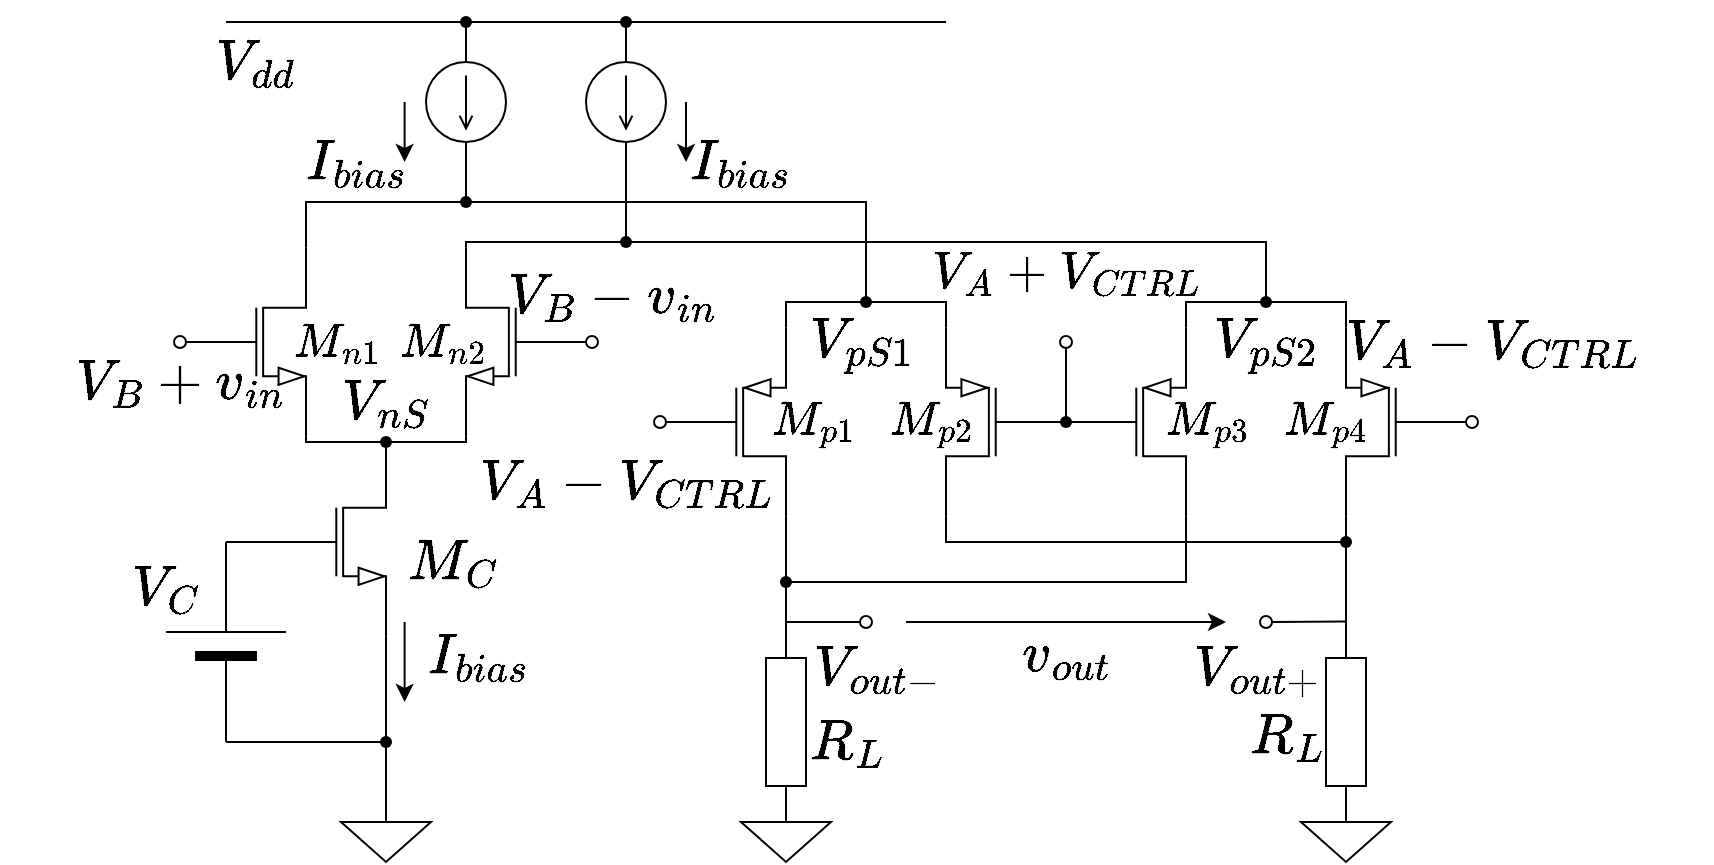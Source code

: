 <mxfile version="21.7.5" type="device">
  <diagram name="ページ1" id="6QW9j_EPjuSqzMXPCzot">
    <mxGraphModel dx="978" dy="566" grid="1" gridSize="10" guides="1" tooltips="1" connect="1" arrows="1" fold="1" page="1" pageScale="1" pageWidth="827" pageHeight="1169" background="none" math="1" shadow="0">
      <root>
        <mxCell id="0" />
        <mxCell id="1" parent="0" />
        <mxCell id="KFqN8hZaLGipmnxOwUzy-1" value="" style="endArrow=none;html=1;rounded=0;" parent="1" edge="1">
          <mxGeometry width="50" height="50" relative="1" as="geometry">
            <mxPoint x="120" y="200" as="sourcePoint" />
            <mxPoint x="480" y="200" as="targetPoint" />
          </mxGeometry>
        </mxCell>
        <mxCell id="KFqN8hZaLGipmnxOwUzy-30" style="edgeStyle=orthogonalEdgeStyle;shape=connector;rounded=0;orthogonalLoop=1;jettySize=auto;html=1;exitX=1;exitY=1;exitDx=0;exitDy=0;exitPerimeter=0;entryX=1;entryY=1;entryDx=0;entryDy=0;entryPerimeter=0;labelBackgroundColor=default;strokeColor=default;fontFamily=Helvetica;fontSize=11;fontColor=default;endArrow=none;endFill=0;" parent="1" source="KFqN8hZaLGipmnxOwUzy-3" target="KFqN8hZaLGipmnxOwUzy-5" edge="1">
          <mxGeometry relative="1" as="geometry">
            <Array as="points">
              <mxPoint x="160" y="410" />
              <mxPoint x="240" y="410" />
            </Array>
          </mxGeometry>
        </mxCell>
        <mxCell id="KFqN8hZaLGipmnxOwUzy-49" style="edgeStyle=orthogonalEdgeStyle;shape=connector;rounded=0;orthogonalLoop=1;jettySize=auto;html=1;exitX=1;exitY=0;exitDx=0;exitDy=0;exitPerimeter=0;labelBackgroundColor=default;strokeColor=default;fontFamily=Helvetica;fontSize=11;fontColor=default;endArrow=none;endFill=0;" parent="1" source="KFqN8hZaLGipmnxOwUzy-3" edge="1">
          <mxGeometry relative="1" as="geometry">
            <mxPoint x="440" y="340" as="targetPoint" />
            <Array as="points">
              <mxPoint x="160" y="290" />
              <mxPoint x="440" y="290" />
            </Array>
          </mxGeometry>
        </mxCell>
        <mxCell id="KFqN8hZaLGipmnxOwUzy-3" value="" style="verticalLabelPosition=bottom;shadow=0;dashed=0;align=center;html=1;verticalAlign=top;shape=mxgraph.electrical.transistors.nmos;pointerEvents=1;" parent="1" vertex="1">
          <mxGeometry x="100" y="310" width="60" height="100" as="geometry" />
        </mxCell>
        <mxCell id="KFqN8hZaLGipmnxOwUzy-12" style="edgeStyle=orthogonalEdgeStyle;rounded=0;orthogonalLoop=1;jettySize=auto;html=1;exitX=1;exitY=0;exitDx=0;exitDy=0;exitPerimeter=0;entryX=1;entryY=0;entryDx=0;entryDy=0;entryPerimeter=0;endArrow=none;endFill=0;" parent="1" source="KFqN8hZaLGipmnxOwUzy-4" target="KFqN8hZaLGipmnxOwUzy-7" edge="1">
          <mxGeometry relative="1" as="geometry">
            <Array as="points">
              <mxPoint x="400" y="340" />
              <mxPoint x="480" y="340" />
            </Array>
          </mxGeometry>
        </mxCell>
        <mxCell id="KFqN8hZaLGipmnxOwUzy-16" style="edgeStyle=orthogonalEdgeStyle;shape=connector;rounded=0;orthogonalLoop=1;jettySize=auto;html=1;exitX=1;exitY=1;exitDx=0;exitDy=0;exitPerimeter=0;entryX=0;entryY=0.5;entryDx=0;entryDy=0;entryPerimeter=0;labelBackgroundColor=default;strokeColor=default;fontFamily=Helvetica;fontSize=11;fontColor=default;endArrow=none;endFill=0;" parent="1" source="KFqN8hZaLGipmnxOwUzy-4" target="KFqN8hZaLGipmnxOwUzy-14" edge="1">
          <mxGeometry relative="1" as="geometry" />
        </mxCell>
        <mxCell id="KFqN8hZaLGipmnxOwUzy-4" value="" style="verticalLabelPosition=bottom;shadow=0;dashed=0;align=center;html=1;verticalAlign=top;shape=mxgraph.electrical.transistors.pmos;pointerEvents=1;" parent="1" vertex="1">
          <mxGeometry x="340" y="350" width="60" height="100" as="geometry" />
        </mxCell>
        <mxCell id="KFqN8hZaLGipmnxOwUzy-48" style="edgeStyle=orthogonalEdgeStyle;shape=connector;rounded=0;orthogonalLoop=1;jettySize=auto;html=1;exitX=1;exitY=0;exitDx=0;exitDy=0;exitPerimeter=0;entryX=0.5;entryY=0.357;entryDx=0;entryDy=0;entryPerimeter=0;labelBackgroundColor=default;strokeColor=default;fontFamily=Helvetica;fontSize=11;fontColor=default;endArrow=none;endFill=0;" parent="1" source="KFqN8hZaLGipmnxOwUzy-5" target="KFqN8hZaLGipmnxOwUzy-28" edge="1">
          <mxGeometry relative="1" as="geometry">
            <Array as="points">
              <mxPoint x="240" y="310" />
              <mxPoint x="640" y="310" />
            </Array>
          </mxGeometry>
        </mxCell>
        <mxCell id="KFqN8hZaLGipmnxOwUzy-5" value="" style="verticalLabelPosition=bottom;shadow=0;dashed=0;align=center;html=1;verticalAlign=top;shape=mxgraph.electrical.transistors.nmos;pointerEvents=1;flipH=1;" parent="1" vertex="1">
          <mxGeometry x="240" y="310" width="60" height="100" as="geometry" />
        </mxCell>
        <mxCell id="KFqN8hZaLGipmnxOwUzy-31" style="edgeStyle=orthogonalEdgeStyle;shape=connector;rounded=0;orthogonalLoop=1;jettySize=auto;html=1;exitX=1;exitY=0;exitDx=0;exitDy=0;exitPerimeter=0;labelBackgroundColor=default;strokeColor=default;fontFamily=Helvetica;fontSize=11;fontColor=default;endArrow=none;endFill=0;" parent="1" source="KFqN8hZaLGipmnxOwUzy-6" edge="1">
          <mxGeometry relative="1" as="geometry">
            <mxPoint x="200.01" y="412.832" as="targetPoint" />
            <Array as="points">
              <mxPoint x="200" y="410" />
              <mxPoint x="200" y="410" />
            </Array>
          </mxGeometry>
        </mxCell>
        <mxCell id="KFqN8hZaLGipmnxOwUzy-34" style="edgeStyle=orthogonalEdgeStyle;shape=connector;rounded=0;orthogonalLoop=1;jettySize=auto;html=1;exitX=1;exitY=1;exitDx=0;exitDy=0;exitPerimeter=0;entryX=0.5;entryY=0;entryDx=0;entryDy=0;entryPerimeter=0;labelBackgroundColor=default;strokeColor=default;fontFamily=Helvetica;fontSize=11;fontColor=default;endArrow=none;endFill=0;" parent="1" source="KFqN8hZaLGipmnxOwUzy-6" target="KFqN8hZaLGipmnxOwUzy-33" edge="1">
          <mxGeometry relative="1" as="geometry" />
        </mxCell>
        <mxCell id="KFqN8hZaLGipmnxOwUzy-6" value="" style="verticalLabelPosition=bottom;shadow=0;dashed=0;align=center;html=1;verticalAlign=top;shape=mxgraph.electrical.transistors.nmos;pointerEvents=1;" parent="1" vertex="1">
          <mxGeometry x="140" y="410" width="60" height="100" as="geometry" />
        </mxCell>
        <mxCell id="KFqN8hZaLGipmnxOwUzy-18" style="edgeStyle=orthogonalEdgeStyle;shape=connector;rounded=0;orthogonalLoop=1;jettySize=auto;html=1;exitX=1;exitY=1;exitDx=0;exitDy=0;exitPerimeter=0;labelBackgroundColor=default;strokeColor=default;fontFamily=Helvetica;fontSize=11;fontColor=default;endArrow=none;endFill=0;" parent="1" source="KFqN8hZaLGipmnxOwUzy-7" edge="1">
          <mxGeometry relative="1" as="geometry">
            <mxPoint x="680" y="460" as="targetPoint" />
            <Array as="points">
              <mxPoint x="480" y="460" />
            </Array>
          </mxGeometry>
        </mxCell>
        <mxCell id="KFqN8hZaLGipmnxOwUzy-7" value="" style="verticalLabelPosition=bottom;shadow=0;dashed=0;align=center;html=1;verticalAlign=top;shape=mxgraph.electrical.transistors.pmos;pointerEvents=1;direction=east;flipH=1;" parent="1" vertex="1">
          <mxGeometry x="480" y="350" width="60" height="100" as="geometry" />
        </mxCell>
        <mxCell id="KFqN8hZaLGipmnxOwUzy-13" style="edgeStyle=orthogonalEdgeStyle;shape=connector;rounded=0;orthogonalLoop=1;jettySize=auto;html=1;exitX=1;exitY=0;exitDx=0;exitDy=0;exitPerimeter=0;entryX=1;entryY=0;entryDx=0;entryDy=0;entryPerimeter=0;labelBackgroundColor=default;strokeColor=default;fontFamily=Helvetica;fontSize=11;fontColor=default;endArrow=none;endFill=0;" parent="1" source="KFqN8hZaLGipmnxOwUzy-8" target="KFqN8hZaLGipmnxOwUzy-9" edge="1">
          <mxGeometry relative="1" as="geometry">
            <Array as="points">
              <mxPoint x="600" y="340" />
              <mxPoint x="680" y="340" />
            </Array>
          </mxGeometry>
        </mxCell>
        <mxCell id="KFqN8hZaLGipmnxOwUzy-19" style="edgeStyle=orthogonalEdgeStyle;shape=connector;rounded=0;orthogonalLoop=1;jettySize=auto;html=1;exitX=1;exitY=1;exitDx=0;exitDy=0;exitPerimeter=0;labelBackgroundColor=default;strokeColor=default;fontFamily=Helvetica;fontSize=11;fontColor=default;endArrow=none;endFill=0;" parent="1" source="KFqN8hZaLGipmnxOwUzy-8" edge="1">
          <mxGeometry relative="1" as="geometry">
            <mxPoint x="400" y="480" as="targetPoint" />
            <Array as="points">
              <mxPoint x="600" y="480" />
            </Array>
          </mxGeometry>
        </mxCell>
        <mxCell id="KFqN8hZaLGipmnxOwUzy-8" value="" style="verticalLabelPosition=bottom;shadow=0;dashed=0;align=center;html=1;verticalAlign=top;shape=mxgraph.electrical.transistors.pmos;pointerEvents=1;" parent="1" vertex="1">
          <mxGeometry x="540" y="350" width="60" height="100" as="geometry" />
        </mxCell>
        <mxCell id="KFqN8hZaLGipmnxOwUzy-17" style="edgeStyle=orthogonalEdgeStyle;shape=connector;rounded=0;orthogonalLoop=1;jettySize=auto;html=1;exitX=1;exitY=1;exitDx=0;exitDy=0;exitPerimeter=0;entryX=0;entryY=0.5;entryDx=0;entryDy=0;entryPerimeter=0;labelBackgroundColor=default;strokeColor=default;fontFamily=Helvetica;fontSize=11;fontColor=default;endArrow=none;endFill=0;" parent="1" source="KFqN8hZaLGipmnxOwUzy-9" target="KFqN8hZaLGipmnxOwUzy-15" edge="1">
          <mxGeometry relative="1" as="geometry" />
        </mxCell>
        <mxCell id="KFqN8hZaLGipmnxOwUzy-9" value="" style="verticalLabelPosition=bottom;shadow=0;dashed=0;align=center;html=1;verticalAlign=top;shape=mxgraph.electrical.transistors.pmos;pointerEvents=1;direction=east;flipH=1;" parent="1" vertex="1">
          <mxGeometry x="680" y="350" width="60" height="100" as="geometry" />
        </mxCell>
        <mxCell id="KFqN8hZaLGipmnxOwUzy-38" style="edgeStyle=orthogonalEdgeStyle;shape=connector;rounded=0;orthogonalLoop=1;jettySize=auto;html=1;exitX=0.5;exitY=1;exitDx=0;exitDy=0;exitPerimeter=0;labelBackgroundColor=default;strokeColor=default;fontFamily=Helvetica;fontSize=11;fontColor=default;endArrow=none;endFill=0;" parent="1" source="KFqN8hZaLGipmnxOwUzy-10" edge="1">
          <mxGeometry relative="1" as="geometry">
            <mxPoint x="240" y="290" as="targetPoint" />
          </mxGeometry>
        </mxCell>
        <mxCell id="KFqN8hZaLGipmnxOwUzy-40" style="edgeStyle=orthogonalEdgeStyle;shape=connector;rounded=0;orthogonalLoop=1;jettySize=auto;html=1;exitX=0.5;exitY=0;exitDx=0;exitDy=0;exitPerimeter=0;labelBackgroundColor=default;strokeColor=default;fontFamily=Helvetica;fontSize=11;fontColor=default;endArrow=none;endFill=0;" parent="1" source="KFqN8hZaLGipmnxOwUzy-10" edge="1">
          <mxGeometry relative="1" as="geometry">
            <mxPoint x="240" y="200" as="targetPoint" />
          </mxGeometry>
        </mxCell>
        <mxCell id="KFqN8hZaLGipmnxOwUzy-10" value="" style="pointerEvents=1;verticalLabelPosition=bottom;shadow=0;dashed=0;align=center;html=1;verticalAlign=top;shape=mxgraph.electrical.signal_sources.source;aspect=fixed;points=[[0.5,0,0],[1,0.5,0],[0.5,1,0],[0,0.5,0]];elSignalType=dc2;" parent="1" vertex="1">
          <mxGeometry x="220" y="220" width="40" height="40" as="geometry" />
        </mxCell>
        <mxCell id="KFqN8hZaLGipmnxOwUzy-39" style="edgeStyle=orthogonalEdgeStyle;shape=connector;rounded=0;orthogonalLoop=1;jettySize=auto;html=1;exitX=0.5;exitY=1;exitDx=0;exitDy=0;exitPerimeter=0;labelBackgroundColor=default;strokeColor=default;fontFamily=Helvetica;fontSize=11;fontColor=default;endArrow=none;endFill=0;" parent="1" source="KFqN8hZaLGipmnxOwUzy-11" edge="1">
          <mxGeometry relative="1" as="geometry">
            <mxPoint x="320" y="310" as="targetPoint" />
          </mxGeometry>
        </mxCell>
        <mxCell id="KFqN8hZaLGipmnxOwUzy-41" style="edgeStyle=orthogonalEdgeStyle;shape=connector;rounded=0;orthogonalLoop=1;jettySize=auto;html=1;exitX=0.5;exitY=0;exitDx=0;exitDy=0;exitPerimeter=0;labelBackgroundColor=default;strokeColor=default;fontFamily=Helvetica;fontSize=11;fontColor=default;endArrow=none;endFill=0;" parent="1" source="KFqN8hZaLGipmnxOwUzy-11" edge="1">
          <mxGeometry relative="1" as="geometry">
            <mxPoint x="320" y="200" as="targetPoint" />
          </mxGeometry>
        </mxCell>
        <mxCell id="KFqN8hZaLGipmnxOwUzy-11" value="" style="pointerEvents=1;verticalLabelPosition=bottom;shadow=0;dashed=0;align=center;html=1;verticalAlign=top;shape=mxgraph.electrical.signal_sources.source;aspect=fixed;points=[[0.5,0,0],[1,0.5,0],[0.5,1,0],[0,0.5,0]];elSignalType=dc2;" parent="1" vertex="1">
          <mxGeometry x="300" y="220" width="40" height="40" as="geometry" />
        </mxCell>
        <mxCell id="KFqN8hZaLGipmnxOwUzy-14" value="" style="pointerEvents=1;verticalLabelPosition=bottom;shadow=0;dashed=0;align=center;html=1;verticalAlign=top;shape=mxgraph.electrical.resistors.resistor_1;fontFamily=Helvetica;fontSize=11;fontColor=default;direction=south;" parent="1" vertex="1">
          <mxGeometry x="390" y="500" width="20" height="100" as="geometry" />
        </mxCell>
        <mxCell id="KFqN8hZaLGipmnxOwUzy-15" value="" style="pointerEvents=1;verticalLabelPosition=bottom;shadow=0;dashed=0;align=center;html=1;verticalAlign=top;shape=mxgraph.electrical.resistors.resistor_1;fontFamily=Helvetica;fontSize=11;fontColor=default;direction=south;" parent="1" vertex="1">
          <mxGeometry x="670" y="500" width="20" height="100" as="geometry" />
        </mxCell>
        <mxCell id="KFqN8hZaLGipmnxOwUzy-57" style="edgeStyle=orthogonalEdgeStyle;shape=connector;rounded=0;orthogonalLoop=1;jettySize=auto;html=1;exitX=0.5;exitY=0;exitDx=0;exitDy=0;exitPerimeter=0;entryX=1;entryY=0.5;entryDx=0;entryDy=0;entryPerimeter=0;labelBackgroundColor=default;strokeColor=default;fontFamily=Helvetica;fontSize=11;fontColor=default;endArrow=none;endFill=0;" parent="1" source="KFqN8hZaLGipmnxOwUzy-20" target="KFqN8hZaLGipmnxOwUzy-14" edge="1">
          <mxGeometry relative="1" as="geometry" />
        </mxCell>
        <mxCell id="KFqN8hZaLGipmnxOwUzy-20" value="" style="pointerEvents=1;verticalLabelPosition=bottom;shadow=0;dashed=0;align=center;html=1;verticalAlign=top;shape=mxgraph.electrical.signal_sources.signal_ground;fontFamily=Helvetica;fontSize=11;fontColor=default;" parent="1" vertex="1">
          <mxGeometry x="377.5" y="590" width="45" height="30" as="geometry" />
        </mxCell>
        <mxCell id="KFqN8hZaLGipmnxOwUzy-21" value="" style="shape=waypoint;sketch=0;fillStyle=solid;size=6;pointerEvents=1;points=[];fillColor=none;resizable=0;rotatable=0;perimeter=centerPerimeter;snapToPoint=1;fontFamily=Helvetica;fontSize=11;fontColor=default;" parent="1" vertex="1">
          <mxGeometry x="390" y="470" width="20" height="20" as="geometry" />
        </mxCell>
        <mxCell id="KFqN8hZaLGipmnxOwUzy-22" value="" style="shape=waypoint;sketch=0;fillStyle=solid;size=6;pointerEvents=1;points=[];fillColor=none;resizable=0;rotatable=0;perimeter=centerPerimeter;snapToPoint=1;fontFamily=Helvetica;fontSize=11;fontColor=default;" parent="1" vertex="1">
          <mxGeometry x="670" y="450" width="20" height="20" as="geometry" />
        </mxCell>
        <mxCell id="KFqN8hZaLGipmnxOwUzy-58" style="edgeStyle=orthogonalEdgeStyle;shape=connector;rounded=0;orthogonalLoop=1;jettySize=auto;html=1;exitX=0.5;exitY=0;exitDx=0;exitDy=0;exitPerimeter=0;entryX=1;entryY=0.5;entryDx=0;entryDy=0;entryPerimeter=0;labelBackgroundColor=default;strokeColor=default;fontFamily=Helvetica;fontSize=11;fontColor=default;endArrow=none;endFill=0;" parent="1" source="KFqN8hZaLGipmnxOwUzy-24" target="KFqN8hZaLGipmnxOwUzy-15" edge="1">
          <mxGeometry relative="1" as="geometry" />
        </mxCell>
        <mxCell id="KFqN8hZaLGipmnxOwUzy-24" value="" style="pointerEvents=1;verticalLabelPosition=bottom;shadow=0;dashed=0;align=center;html=1;verticalAlign=top;shape=mxgraph.electrical.signal_sources.signal_ground;fontFamily=Helvetica;fontSize=11;fontColor=default;" parent="1" vertex="1">
          <mxGeometry x="657.5" y="590" width="45" height="30" as="geometry" />
        </mxCell>
        <mxCell id="KFqN8hZaLGipmnxOwUzy-27" value="" style="shape=waypoint;sketch=0;fillStyle=solid;size=6;pointerEvents=1;points=[];fillColor=none;resizable=0;rotatable=0;perimeter=centerPerimeter;snapToPoint=1;fontFamily=Helvetica;fontSize=11;fontColor=default;" parent="1" vertex="1">
          <mxGeometry x="430" y="330" width="20" height="20" as="geometry" />
        </mxCell>
        <mxCell id="KFqN8hZaLGipmnxOwUzy-28" value="" style="shape=waypoint;sketch=0;fillStyle=solid;size=6;pointerEvents=1;points=[];fillColor=none;resizable=0;rotatable=0;perimeter=centerPerimeter;snapToPoint=1;fontFamily=Helvetica;fontSize=11;fontColor=default;" parent="1" vertex="1">
          <mxGeometry x="630" y="330" width="20" height="20" as="geometry" />
        </mxCell>
        <mxCell id="KFqN8hZaLGipmnxOwUzy-35" style="edgeStyle=orthogonalEdgeStyle;shape=connector;rounded=0;orthogonalLoop=1;jettySize=auto;html=1;exitX=1;exitY=0.5;exitDx=0;exitDy=0;exitPerimeter=0;entryX=0;entryY=0.5;entryDx=0;entryDy=0;entryPerimeter=0;labelBackgroundColor=default;strokeColor=default;fontFamily=Helvetica;fontSize=11;fontColor=default;endArrow=none;endFill=0;" parent="1" source="KFqN8hZaLGipmnxOwUzy-29" target="KFqN8hZaLGipmnxOwUzy-6" edge="1">
          <mxGeometry relative="1" as="geometry" />
        </mxCell>
        <mxCell id="KFqN8hZaLGipmnxOwUzy-36" style="edgeStyle=orthogonalEdgeStyle;shape=connector;rounded=0;orthogonalLoop=1;jettySize=auto;html=1;exitX=0;exitY=0.5;exitDx=0;exitDy=0;exitPerimeter=0;labelBackgroundColor=default;strokeColor=default;fontFamily=Helvetica;fontSize=11;fontColor=default;endArrow=none;endFill=0;" parent="1" source="KFqN8hZaLGipmnxOwUzy-29" edge="1">
          <mxGeometry relative="1" as="geometry">
            <mxPoint x="200" y="560" as="targetPoint" />
            <Array as="points">
              <mxPoint x="150" y="560" />
              <mxPoint x="150" y="560" />
            </Array>
          </mxGeometry>
        </mxCell>
        <mxCell id="KFqN8hZaLGipmnxOwUzy-29" value="" style="verticalLabelPosition=bottom;shadow=0;dashed=0;align=center;fillColor=strokeColor;html=1;verticalAlign=top;strokeWidth=1;shape=mxgraph.electrical.miscellaneous.monocell_battery;fontFamily=Helvetica;fontSize=11;fontColor=default;direction=north;" parent="1" vertex="1">
          <mxGeometry x="90" y="460" width="60" height="100" as="geometry" />
        </mxCell>
        <mxCell id="KFqN8hZaLGipmnxOwUzy-32" value="" style="shape=waypoint;sketch=0;fillStyle=solid;size=6;pointerEvents=1;points=[];fillColor=none;resizable=0;rotatable=0;perimeter=centerPerimeter;snapToPoint=1;fontFamily=Helvetica;fontSize=11;fontColor=default;" parent="1" vertex="1">
          <mxGeometry x="190" y="400" width="20" height="20" as="geometry" />
        </mxCell>
        <mxCell id="KFqN8hZaLGipmnxOwUzy-33" value="" style="pointerEvents=1;verticalLabelPosition=bottom;shadow=0;dashed=0;align=center;html=1;verticalAlign=top;shape=mxgraph.electrical.signal_sources.signal_ground;fontFamily=Helvetica;fontSize=11;fontColor=default;" parent="1" vertex="1">
          <mxGeometry x="177.5" y="590" width="45" height="30" as="geometry" />
        </mxCell>
        <mxCell id="KFqN8hZaLGipmnxOwUzy-37" value="" style="shape=waypoint;sketch=0;fillStyle=solid;size=6;pointerEvents=1;points=[];fillColor=none;resizable=0;rotatable=0;perimeter=centerPerimeter;snapToPoint=1;fontFamily=Helvetica;fontSize=11;fontColor=default;" parent="1" vertex="1">
          <mxGeometry x="190" y="550" width="20" height="20" as="geometry" />
        </mxCell>
        <mxCell id="KFqN8hZaLGipmnxOwUzy-42" value="" style="shape=waypoint;sketch=0;fillStyle=solid;size=6;pointerEvents=1;points=[];fillColor=none;resizable=0;rotatable=0;perimeter=centerPerimeter;snapToPoint=1;fontFamily=Helvetica;fontSize=11;fontColor=default;" parent="1" vertex="1">
          <mxGeometry x="310" y="300" width="20" height="20" as="geometry" />
        </mxCell>
        <mxCell id="KFqN8hZaLGipmnxOwUzy-43" value="" style="shape=waypoint;sketch=0;fillStyle=solid;size=6;pointerEvents=1;points=[];fillColor=none;resizable=0;rotatable=0;perimeter=centerPerimeter;snapToPoint=1;fontFamily=Helvetica;fontSize=11;fontColor=default;" parent="1" vertex="1">
          <mxGeometry x="230" y="280" width="20" height="20" as="geometry" />
        </mxCell>
        <mxCell id="KFqN8hZaLGipmnxOwUzy-44" value="" style="shape=waypoint;sketch=0;fillStyle=solid;size=6;pointerEvents=1;points=[];fillColor=none;resizable=0;rotatable=0;perimeter=centerPerimeter;snapToPoint=1;fontFamily=Helvetica;fontSize=11;fontColor=default;" parent="1" vertex="1">
          <mxGeometry x="230" y="190" width="20" height="20" as="geometry" />
        </mxCell>
        <mxCell id="KFqN8hZaLGipmnxOwUzy-45" value="" style="shape=waypoint;sketch=0;fillStyle=solid;size=6;pointerEvents=1;points=[];fillColor=none;resizable=0;rotatable=0;perimeter=centerPerimeter;snapToPoint=1;fontFamily=Helvetica;fontSize=11;fontColor=default;" parent="1" vertex="1">
          <mxGeometry x="310" y="190" width="20" height="20" as="geometry" />
        </mxCell>
        <mxCell id="KFqN8hZaLGipmnxOwUzy-51" style="edgeStyle=orthogonalEdgeStyle;shape=connector;rounded=0;orthogonalLoop=1;jettySize=auto;html=1;exitX=0.5;exitY=1;exitDx=0;exitDy=0;entryX=0;entryY=0.5;entryDx=0;entryDy=0;entryPerimeter=0;labelBackgroundColor=default;strokeColor=default;fontFamily=Helvetica;fontSize=11;fontColor=default;endArrow=none;endFill=0;" parent="1" source="KFqN8hZaLGipmnxOwUzy-50" target="KFqN8hZaLGipmnxOwUzy-8" edge="1">
          <mxGeometry relative="1" as="geometry" />
        </mxCell>
        <mxCell id="KFqN8hZaLGipmnxOwUzy-50" value="" style="verticalLabelPosition=bottom;shadow=0;dashed=0;align=center;html=1;verticalAlign=top;strokeWidth=1;shape=ellipse;perimeter=ellipsePerimeter;fontFamily=Helvetica;fontSize=11;fontColor=default;aspect=fixed;" parent="1" vertex="1">
          <mxGeometry x="537" y="357" width="6" height="6" as="geometry" />
        </mxCell>
        <mxCell id="KFqN8hZaLGipmnxOwUzy-52" value="" style="shape=waypoint;sketch=0;fillStyle=solid;size=6;pointerEvents=1;points=[];fillColor=none;resizable=0;rotatable=0;perimeter=centerPerimeter;snapToPoint=1;fontFamily=Helvetica;fontSize=11;fontColor=default;" parent="1" vertex="1">
          <mxGeometry x="530" y="390" width="20" height="20" as="geometry" />
        </mxCell>
        <mxCell id="KFqN8hZaLGipmnxOwUzy-53" value="" style="verticalLabelPosition=bottom;shadow=0;dashed=0;align=center;html=1;verticalAlign=top;strokeWidth=1;shape=ellipse;perimeter=ellipsePerimeter;fontFamily=Helvetica;fontSize=11;fontColor=default;aspect=fixed;" parent="1" vertex="1">
          <mxGeometry x="334" y="397" width="6" height="6" as="geometry" />
        </mxCell>
        <mxCell id="KFqN8hZaLGipmnxOwUzy-54" value="" style="verticalLabelPosition=bottom;shadow=0;dashed=0;align=center;html=1;verticalAlign=top;strokeWidth=1;shape=ellipse;perimeter=ellipsePerimeter;fontFamily=Helvetica;fontSize=11;fontColor=default;aspect=fixed;" parent="1" vertex="1">
          <mxGeometry x="740" y="397" width="6" height="6" as="geometry" />
        </mxCell>
        <mxCell id="KFqN8hZaLGipmnxOwUzy-55" value="" style="verticalLabelPosition=bottom;shadow=0;dashed=0;align=center;html=1;verticalAlign=top;strokeWidth=1;shape=ellipse;perimeter=ellipsePerimeter;fontFamily=Helvetica;fontSize=11;fontColor=default;aspect=fixed;" parent="1" vertex="1">
          <mxGeometry x="300" y="357" width="6" height="6" as="geometry" />
        </mxCell>
        <mxCell id="KFqN8hZaLGipmnxOwUzy-56" value="" style="verticalLabelPosition=bottom;shadow=0;dashed=0;align=center;html=1;verticalAlign=top;strokeWidth=1;shape=ellipse;perimeter=ellipsePerimeter;fontFamily=Helvetica;fontSize=11;fontColor=default;aspect=fixed;" parent="1" vertex="1">
          <mxGeometry x="94" y="357" width="6" height="6" as="geometry" />
        </mxCell>
        <mxCell id="KFqN8hZaLGipmnxOwUzy-59" value="" style="endArrow=none;html=1;rounded=0;labelBackgroundColor=default;strokeColor=default;fontFamily=Helvetica;fontSize=11;fontColor=default;shape=connector;" parent="1" edge="1">
          <mxGeometry width="50" height="50" relative="1" as="geometry">
            <mxPoint x="400" y="500" as="sourcePoint" />
            <mxPoint x="440" y="500" as="targetPoint" />
          </mxGeometry>
        </mxCell>
        <mxCell id="KFqN8hZaLGipmnxOwUzy-60" value="" style="endArrow=none;html=1;rounded=0;labelBackgroundColor=default;strokeColor=default;fontFamily=Helvetica;fontSize=11;fontColor=default;shape=connector;" parent="1" source="KFqN8hZaLGipmnxOwUzy-62" edge="1">
          <mxGeometry width="50" height="50" relative="1" as="geometry">
            <mxPoint x="640" y="499.72" as="sourcePoint" />
            <mxPoint x="680" y="499.72" as="targetPoint" />
          </mxGeometry>
        </mxCell>
        <mxCell id="KFqN8hZaLGipmnxOwUzy-61" value="" style="verticalLabelPosition=bottom;shadow=0;dashed=0;align=center;html=1;verticalAlign=top;strokeWidth=1;shape=ellipse;perimeter=ellipsePerimeter;fontFamily=Helvetica;fontSize=11;fontColor=default;aspect=fixed;" parent="1" vertex="1">
          <mxGeometry x="437" y="497" width="6" height="6" as="geometry" />
        </mxCell>
        <mxCell id="KFqN8hZaLGipmnxOwUzy-63" value="" style="endArrow=none;html=1;rounded=0;labelBackgroundColor=default;strokeColor=default;fontFamily=Helvetica;fontSize=11;fontColor=default;shape=connector;" parent="1" target="KFqN8hZaLGipmnxOwUzy-62" edge="1">
          <mxGeometry width="50" height="50" relative="1" as="geometry">
            <mxPoint x="640" y="499.72" as="sourcePoint" />
            <mxPoint x="680" y="499.72" as="targetPoint" />
          </mxGeometry>
        </mxCell>
        <mxCell id="KFqN8hZaLGipmnxOwUzy-62" value="" style="verticalLabelPosition=bottom;shadow=0;dashed=0;align=center;html=1;verticalAlign=top;strokeWidth=1;shape=ellipse;perimeter=ellipsePerimeter;fontFamily=Helvetica;fontSize=11;fontColor=default;aspect=fixed;" parent="1" vertex="1">
          <mxGeometry x="637" y="497" width="6" height="6" as="geometry" />
        </mxCell>
        <mxCell id="KFqN8hZaLGipmnxOwUzy-64" value="" style="endArrow=classic;html=1;rounded=0;labelBackgroundColor=default;strokeColor=default;fontFamily=Helvetica;fontSize=11;fontColor=default;shape=connector;" parent="1" edge="1">
          <mxGeometry width="50" height="50" relative="1" as="geometry">
            <mxPoint x="460" y="500" as="sourcePoint" />
            <mxPoint x="620" y="500" as="targetPoint" />
          </mxGeometry>
        </mxCell>
        <mxCell id="KFqN8hZaLGipmnxOwUzy-65" value="&lt;font style=&quot;font-size: 24px;&quot;&gt;`v_{out}`&lt;/font&gt;" style="text;html=1;align=center;verticalAlign=middle;resizable=0;points=[];autosize=1;strokeColor=none;fillColor=none;fontSize=11;fontFamily=Helvetica;fontColor=default;" parent="1" vertex="1">
          <mxGeometry x="485" y="497" width="110" height="40" as="geometry" />
        </mxCell>
        <mxCell id="KFqN8hZaLGipmnxOwUzy-66" value="&lt;font style=&quot;font-size: 24px;&quot;&gt;`R_{L}`&lt;/font&gt;" style="text;html=1;align=center;verticalAlign=middle;resizable=0;points=[];autosize=1;strokeColor=none;fillColor=none;fontSize=11;fontFamily=Helvetica;fontColor=default;" parent="1" vertex="1">
          <mxGeometry x="380" y="540" width="100" height="40" as="geometry" />
        </mxCell>
        <mxCell id="KFqN8hZaLGipmnxOwUzy-67" value="&lt;font style=&quot;font-size: 24px;&quot;&gt;`R_{L}`&lt;/font&gt;" style="text;html=1;align=center;verticalAlign=middle;resizable=0;points=[];autosize=1;strokeColor=none;fillColor=none;fontSize=11;fontFamily=Helvetica;fontColor=default;" parent="1" vertex="1">
          <mxGeometry x="600" y="537" width="100" height="40" as="geometry" />
        </mxCell>
        <mxCell id="KFqN8hZaLGipmnxOwUzy-68" value="&lt;font style=&quot;font-size: 22px;&quot;&gt;`V_{A}+V_{CTRL}`&lt;/font&gt;" style="text;html=1;align=center;verticalAlign=middle;resizable=0;points=[];autosize=1;strokeColor=none;fillColor=none;fontSize=11;fontFamily=Helvetica;fontColor=default;" parent="1" vertex="1">
          <mxGeometry x="435" y="306" width="210" height="40" as="geometry" />
        </mxCell>
        <mxCell id="KFqN8hZaLGipmnxOwUzy-69" value="&lt;font style=&quot;font-size: 24px;&quot;&gt;`V_{A}-V_{CTRL}`&lt;/font&gt;" style="text;html=1;align=center;verticalAlign=middle;resizable=0;points=[];autosize=1;strokeColor=none;fillColor=none;fontSize=11;fontFamily=Helvetica;fontColor=default;" parent="1" vertex="1">
          <mxGeometry x="210" y="410" width="220" height="40" as="geometry" />
        </mxCell>
        <mxCell id="KFqN8hZaLGipmnxOwUzy-70" value="&lt;font style=&quot;font-size: 24px;&quot;&gt;`V_{A}-V_{CTRL}`&lt;/font&gt;" style="text;html=1;align=center;verticalAlign=middle;resizable=0;points=[];autosize=1;strokeColor=none;fillColor=none;fontSize=11;fontFamily=Helvetica;fontColor=default;" parent="1" vertex="1">
          <mxGeometry x="643" y="340" width="220" height="40" as="geometry" />
        </mxCell>
        <mxCell id="KFqN8hZaLGipmnxOwUzy-71" value="&lt;font style=&quot;font-size: 24px;&quot;&gt;`V_{B}-v_{i n}`&lt;/font&gt;" style="text;html=1;align=center;verticalAlign=middle;resizable=0;points=[];autosize=1;strokeColor=none;fillColor=none;fontSize=11;fontFamily=Helvetica;fontColor=default;" parent="1" vertex="1">
          <mxGeometry x="222.5" y="317" width="180" height="40" as="geometry" />
        </mxCell>
        <mxCell id="KFqN8hZaLGipmnxOwUzy-72" value="&lt;font style=&quot;font-size: 24px;&quot;&gt;`V_{dd}`&lt;/font&gt;" style="text;html=1;align=center;verticalAlign=middle;resizable=0;points=[];autosize=1;strokeColor=none;fillColor=none;fontSize=11;fontFamily=Helvetica;fontColor=default;" parent="1" vertex="1">
          <mxGeometry x="80" y="200" width="110" height="40" as="geometry" />
        </mxCell>
        <mxCell id="KFqN8hZaLGipmnxOwUzy-73" value="&lt;span style=&quot;font-size: 24px;&quot;&gt;`V_{C}`&lt;/span&gt;" style="text;html=1;align=center;verticalAlign=middle;resizable=0;points=[];autosize=1;strokeColor=none;fillColor=none;fontSize=11;fontFamily=Helvetica;fontColor=default;" parent="1" vertex="1">
          <mxGeometry x="40" y="463" width="100" height="40" as="geometry" />
        </mxCell>
        <mxCell id="KFqN8hZaLGipmnxOwUzy-74" value="&lt;span style=&quot;font-size: 24px;&quot;&gt;`M_{C}`&lt;/span&gt;" style="text;html=1;align=center;verticalAlign=middle;resizable=0;points=[];autosize=1;strokeColor=none;fillColor=none;fontSize=11;fontFamily=Helvetica;fontColor=default;" parent="1" vertex="1">
          <mxGeometry x="177.5" y="450" width="110" height="40" as="geometry" />
        </mxCell>
        <mxCell id="KFqN8hZaLGipmnxOwUzy-75" value="&lt;span style=&quot;font-size: 20px;&quot;&gt;`M_{n1}`&lt;/span&gt;" style="text;html=1;align=center;verticalAlign=middle;resizable=0;points=[];autosize=1;strokeColor=none;fillColor=none;fontSize=20;fontFamily=Helvetica;fontColor=default;" parent="1" vertex="1">
          <mxGeometry x="125" y="340" width="100" height="40" as="geometry" />
        </mxCell>
        <mxCell id="KFqN8hZaLGipmnxOwUzy-76" value="&lt;span style=&quot;font-size: 20px;&quot;&gt;`M_{n2}`&lt;/span&gt;" style="text;html=1;align=center;verticalAlign=middle;resizable=0;points=[];autosize=1;strokeColor=none;fillColor=none;fontSize=20;fontFamily=Helvetica;fontColor=default;" parent="1" vertex="1">
          <mxGeometry x="177.5" y="340" width="100" height="40" as="geometry" />
        </mxCell>
        <mxCell id="KFqN8hZaLGipmnxOwUzy-77" value="&lt;span style=&quot;font-size: 20px;&quot;&gt;`M_{p1}`&lt;/span&gt;" style="text;html=1;align=center;verticalAlign=middle;resizable=0;points=[];autosize=1;strokeColor=none;fillColor=none;fontSize=20;fontFamily=Helvetica;fontColor=default;" parent="1" vertex="1">
          <mxGeometry x="363.5" y="380" width="100" height="40" as="geometry" />
        </mxCell>
        <mxCell id="KFqN8hZaLGipmnxOwUzy-78" value="&lt;span style=&quot;font-size: 20px;&quot;&gt;`M_{p2}`&lt;/span&gt;" style="text;html=1;align=center;verticalAlign=middle;resizable=0;points=[];autosize=1;strokeColor=none;fillColor=none;fontSize=20;fontFamily=Helvetica;fontColor=default;" parent="1" vertex="1">
          <mxGeometry x="422.5" y="380" width="100" height="40" as="geometry" />
        </mxCell>
        <mxCell id="KFqN8hZaLGipmnxOwUzy-79" value="&lt;span style=&quot;font-size: 20px;&quot;&gt;`M_{p4}`&lt;/span&gt;" style="text;html=1;align=center;verticalAlign=middle;resizable=0;points=[];autosize=1;strokeColor=none;fillColor=none;fontSize=20;fontFamily=Helvetica;fontColor=default;" parent="1" vertex="1">
          <mxGeometry x="619.5" y="380" width="100" height="40" as="geometry" />
        </mxCell>
        <mxCell id="KFqN8hZaLGipmnxOwUzy-80" value="&lt;span style=&quot;font-size: 20px;&quot;&gt;`M_{p3}`&lt;/span&gt;" style="text;html=1;align=center;verticalAlign=middle;resizable=0;points=[];autosize=1;strokeColor=none;fillColor=none;fontSize=20;fontFamily=Helvetica;fontColor=default;" parent="1" vertex="1">
          <mxGeometry x="560.5" y="380" width="100" height="40" as="geometry" />
        </mxCell>
        <mxCell id="jXJZtHDuZS4pVPomhX9Z-18" value="&lt;span style=&quot;font-size: 24px;&quot;&gt;`V_{nS}`&lt;/span&gt;" style="text;html=1;align=center;verticalAlign=middle;resizable=0;points=[];autosize=1;strokeColor=none;fillColor=none;fontSize=11;fontFamily=Helvetica;fontColor=default;" parent="1" vertex="1">
          <mxGeometry x="145" y="370" width="110" height="40" as="geometry" />
        </mxCell>
        <mxCell id="jXJZtHDuZS4pVPomhX9Z-19" value="&lt;span style=&quot;font-size: 24px;&quot;&gt;`V_{pS1}`&lt;/span&gt;" style="text;html=1;align=center;verticalAlign=middle;resizable=0;points=[];autosize=1;strokeColor=none;fillColor=none;fontSize=11;fontFamily=Helvetica;fontColor=default;" parent="1" vertex="1">
          <mxGeometry x="372.5" y="340" width="130" height="40" as="geometry" />
        </mxCell>
        <mxCell id="jXJZtHDuZS4pVPomhX9Z-20" value="&lt;span style=&quot;font-size: 24px;&quot;&gt;`V_{pS2}`&lt;/span&gt;" style="text;html=1;align=center;verticalAlign=middle;resizable=0;points=[];autosize=1;strokeColor=none;fillColor=none;fontSize=11;fontFamily=Helvetica;fontColor=default;" parent="1" vertex="1">
          <mxGeometry x="575" y="340" width="130" height="40" as="geometry" />
        </mxCell>
        <mxCell id="jXJZtHDuZS4pVPomhX9Z-21" value="&lt;span style=&quot;font-size: 24px;&quot;&gt;`V_{out-}`&lt;/span&gt;" style="text;html=1;align=center;verticalAlign=middle;resizable=0;points=[];autosize=1;strokeColor=none;fillColor=none;fontSize=11;fontFamily=Helvetica;fontColor=default;" parent="1" vertex="1">
          <mxGeometry x="380" y="503" width="130" height="40" as="geometry" />
        </mxCell>
        <mxCell id="jXJZtHDuZS4pVPomhX9Z-23" value="&lt;span style=&quot;font-size: 24px;&quot;&gt;`V_{out+}`&lt;/span&gt;" style="text;html=1;align=center;verticalAlign=middle;resizable=0;points=[];autosize=1;strokeColor=none;fillColor=none;fontSize=11;fontFamily=Helvetica;fontColor=default;" parent="1" vertex="1">
          <mxGeometry x="570" y="503" width="130" height="40" as="geometry" />
        </mxCell>
        <mxCell id="jXJZtHDuZS4pVPomhX9Z-24" value="&lt;font style=&quot;font-size: 24px;&quot;&gt;`V_{B}+v_{i n}`&lt;/font&gt;" style="text;html=1;align=center;verticalAlign=middle;resizable=0;points=[];autosize=1;strokeColor=none;fillColor=none;fontSize=11;fontFamily=Helvetica;fontColor=default;" parent="1" vertex="1">
          <mxGeometry x="7" y="360" width="180" height="40" as="geometry" />
        </mxCell>
        <mxCell id="eJ6VPdQpt5nklv8nxf46-1" value="" style="endArrow=classic;html=1;rounded=0;" parent="1" edge="1">
          <mxGeometry width="50" height="50" relative="1" as="geometry">
            <mxPoint x="209.31" y="240" as="sourcePoint" />
            <mxPoint x="209.31" y="270" as="targetPoint" />
          </mxGeometry>
        </mxCell>
        <mxCell id="eJ6VPdQpt5nklv8nxf46-2" value="" style="endArrow=classic;html=1;rounded=0;" parent="1" edge="1">
          <mxGeometry width="50" height="50" relative="1" as="geometry">
            <mxPoint x="350" y="240" as="sourcePoint" />
            <mxPoint x="350" y="270" as="targetPoint" />
          </mxGeometry>
        </mxCell>
        <mxCell id="eJ6VPdQpt5nklv8nxf46-3" value="&lt;span style=&quot;font-size: 24px;&quot;&gt;`I_{bias}`&lt;/span&gt;" style="text;html=1;align=center;verticalAlign=middle;resizable=0;points=[];autosize=1;strokeColor=none;fillColor=none;fontSize=11;fontFamily=Helvetica;fontColor=default;" parent="1" vertex="1">
          <mxGeometry x="125" y="250" width="120" height="40" as="geometry" />
        </mxCell>
        <mxCell id="eJ6VPdQpt5nklv8nxf46-5" value="&lt;span style=&quot;font-size: 24px;&quot;&gt;`I_{bias}`&lt;/span&gt;" style="text;html=1;align=center;verticalAlign=middle;resizable=0;points=[];autosize=1;strokeColor=none;fillColor=none;fontSize=11;fontFamily=Helvetica;fontColor=default;" parent="1" vertex="1">
          <mxGeometry x="317" y="250" width="120" height="40" as="geometry" />
        </mxCell>
        <mxCell id="9qM64ygTq06jUZPEfWJV-1" value="&lt;span style=&quot;font-size: 24px;&quot;&gt;`I_{bias}`&lt;/span&gt;" style="text;html=1;align=center;verticalAlign=middle;resizable=0;points=[];autosize=1;strokeColor=none;fillColor=none;fontSize=11;fontFamily=Helvetica;fontColor=default;" vertex="1" parent="1">
          <mxGeometry x="186" y="497" width="120" height="40" as="geometry" />
        </mxCell>
        <mxCell id="9qM64ygTq06jUZPEfWJV-2" value="" style="endArrow=classic;html=1;rounded=0;labelBackgroundColor=default;strokeColor=default;fontFamily=Helvetica;fontSize=11;fontColor=default;shape=connector;" edge="1" parent="1">
          <mxGeometry width="50" height="50" relative="1" as="geometry">
            <mxPoint x="209.31" y="500" as="sourcePoint" />
            <mxPoint x="209.31" y="540" as="targetPoint" />
          </mxGeometry>
        </mxCell>
      </root>
    </mxGraphModel>
  </diagram>
</mxfile>
